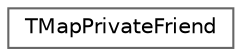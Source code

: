 digraph "Graphical Class Hierarchy"
{
 // INTERACTIVE_SVG=YES
 // LATEX_PDF_SIZE
  bgcolor="transparent";
  edge [fontname=Helvetica,fontsize=10,labelfontname=Helvetica,labelfontsize=10];
  node [fontname=Helvetica,fontsize=10,shape=box,height=0.2,width=0.4];
  rankdir="LR";
  Node0 [id="Node000000",label="TMapPrivateFriend",height=0.2,width=0.4,color="grey40", fillcolor="white", style="filled",URL="$d3/d16/structTMapPrivateFriend.html",tooltip=" "];
}
